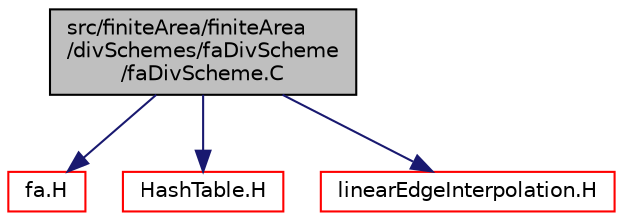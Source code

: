 digraph "src/finiteArea/finiteArea/divSchemes/faDivScheme/faDivScheme.C"
{
  bgcolor="transparent";
  edge [fontname="Helvetica",fontsize="10",labelfontname="Helvetica",labelfontsize="10"];
  node [fontname="Helvetica",fontsize="10",shape=record];
  Node1 [label="src/finiteArea/finiteArea\l/divSchemes/faDivScheme\l/faDivScheme.C",height=0.2,width=0.4,color="black", fillcolor="grey75", style="filled" fontcolor="black"];
  Node1 -> Node2 [color="midnightblue",fontsize="10",style="solid",fontname="Helvetica"];
  Node2 [label="fa.H",height=0.2,width=0.4,color="red",URL="$fa_8H.html"];
  Node1 -> Node3 [color="midnightblue",fontsize="10",style="solid",fontname="Helvetica"];
  Node3 [label="HashTable.H",height=0.2,width=0.4,color="red",URL="$HashTable_8H.html"];
  Node1 -> Node4 [color="midnightblue",fontsize="10",style="solid",fontname="Helvetica"];
  Node4 [label="linearEdgeInterpolation.H",height=0.2,width=0.4,color="red",URL="$linearEdgeInterpolation_8H.html"];
}
